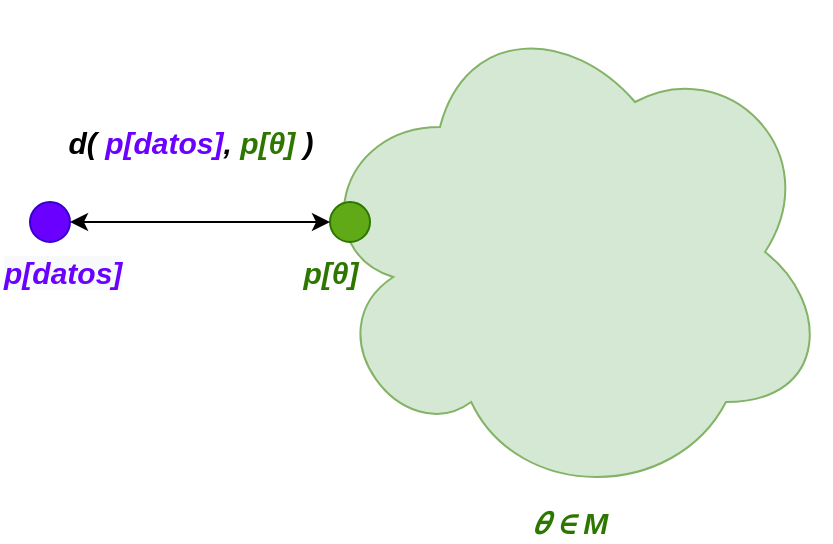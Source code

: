 <mxfile version="18.1.2" type="device"><diagram id="qaSe34Vx0hOXyJSU5fKZ" name="Page-1"><mxGraphModel dx="544" dy="901" grid="1" gridSize="10" guides="1" tooltips="1" connect="1" arrows="1" fold="1" page="1" pageScale="1" pageWidth="850" pageHeight="1100" math="0" shadow="0"><root><mxCell id="0"/><mxCell id="1" parent="0"/><mxCell id="ScvVtaUyPH4S4O3-7ZyT-1" value="" style="ellipse;whiteSpace=wrap;html=1;aspect=fixed;fillColor=#6A00FF;fontColor=#ffffff;strokeColor=#3700CC;" vertex="1" parent="1"><mxGeometry x="130" y="300" width="20" height="20" as="geometry"/></mxCell><mxCell id="ScvVtaUyPH4S4O3-7ZyT-2" value="" style="ellipse;shape=cloud;whiteSpace=wrap;html=1;fillColor=#d5e8d4;strokeColor=#82b366;" vertex="1" parent="1"><mxGeometry x="270" y="200" width="260" height="250" as="geometry"/></mxCell><mxCell id="ScvVtaUyPH4S4O3-7ZyT-4" value="" style="ellipse;whiteSpace=wrap;html=1;aspect=fixed;fillColor=#60a917;fontColor=#ffffff;strokeColor=#2D7600;" vertex="1" parent="1"><mxGeometry x="280" y="300" width="20" height="20" as="geometry"/></mxCell><mxCell id="ScvVtaUyPH4S4O3-7ZyT-5" value="" style="endArrow=classic;startArrow=classic;html=1;rounded=0;exitX=1;exitY=0.5;exitDx=0;exitDy=0;entryX=0;entryY=0.5;entryDx=0;entryDy=0;" edge="1" parent="1" source="ScvVtaUyPH4S4O3-7ZyT-1" target="ScvVtaUyPH4S4O3-7ZyT-4"><mxGeometry width="50" height="50" relative="1" as="geometry"><mxPoint x="220" y="420" as="sourcePoint"/><mxPoint x="270" y="370" as="targetPoint"/></mxGeometry></mxCell><mxCell id="ScvVtaUyPH4S4O3-7ZyT-6" value="𝜃 ∈ M" style="text;html=1;resizable=0;autosize=1;align=center;verticalAlign=middle;points=[];fillColor=none;strokeColor=none;rounded=0;fontColor=#2D7600;fontStyle=3;fontSize=15;" vertex="1" parent="1"><mxGeometry x="375" y="450" width="50" height="20" as="geometry"/></mxCell><mxCell id="ScvVtaUyPH4S4O3-7ZyT-7" value="p[θ]" style="text;html=1;resizable=0;autosize=1;align=center;verticalAlign=middle;points=[];fillColor=none;strokeColor=none;rounded=0;fontColor=#2D7600;fontStyle=3;fontSize=15;" vertex="1" parent="1"><mxGeometry x="260" y="325" width="40" height="20" as="geometry"/></mxCell><mxCell id="ScvVtaUyPH4S4O3-7ZyT-8" value="&lt;span style=&quot;font-family: Helvetica; font-size: 15px; font-variant-ligatures: normal; font-variant-caps: normal; letter-spacing: normal; orphans: 2; text-align: center; text-indent: 0px; text-transform: none; widows: 2; word-spacing: 0px; -webkit-text-stroke-width: 0px; background-color: rgb(248, 249, 250); text-decoration-thickness: initial; text-decoration-style: initial; text-decoration-color: initial; float: none; display: inline !important;&quot;&gt;p[datos]&lt;/span&gt;" style="text;whiteSpace=wrap;html=1;fontColor=#6A00FF;fontStyle=3;fontSize=15;" vertex="1" parent="1"><mxGeometry x="115" y="320" width="50" height="30" as="geometry"/></mxCell><mxCell id="ScvVtaUyPH4S4O3-7ZyT-9" value="d( &lt;font color=&quot;#6a00ff&quot; style=&quot;font-size: 15px;&quot;&gt;p[datos]&lt;/font&gt;,&lt;font color=&quot;#2d7600&quot; style=&quot;font-size: 15px;&quot;&gt; p[θ]&lt;/font&gt; )" style="text;html=1;resizable=0;autosize=1;align=center;verticalAlign=middle;points=[];fillColor=none;strokeColor=none;rounded=0;fontStyle=3;fontSize=15;" vertex="1" parent="1"><mxGeometry x="140" y="260" width="140" height="20" as="geometry"/></mxCell></root></mxGraphModel></diagram></mxfile>